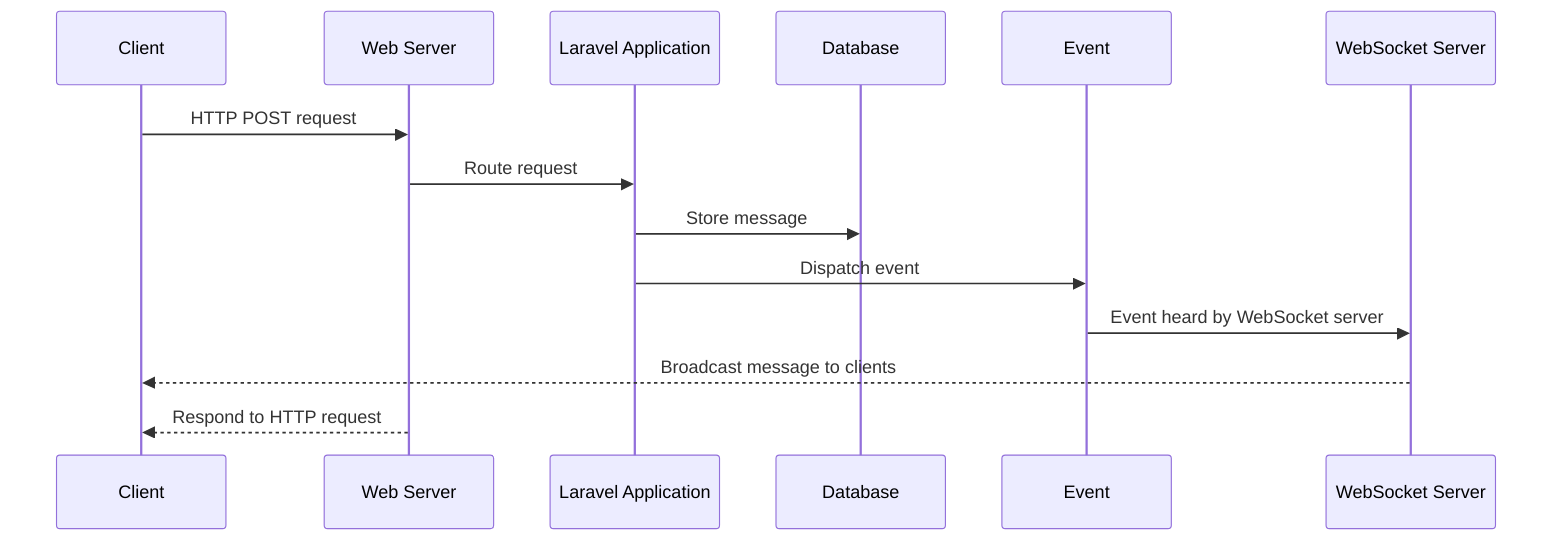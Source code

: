 sequenceDiagram
  participant C as Client
  participant WS as Web Server
  participant L as Laravel Application
  participant DB as Database
  participant E as Event
  participant WSS as WebSocket Server
  C->>WS: HTTP POST request
  WS->>L: Route request
  L->>DB: Store message
  L->>E: Dispatch event
  E->>WSS: Event heard by WebSocket server
  WSS-->>C: Broadcast message to clients
  WS-->>C: Respond to HTTP request